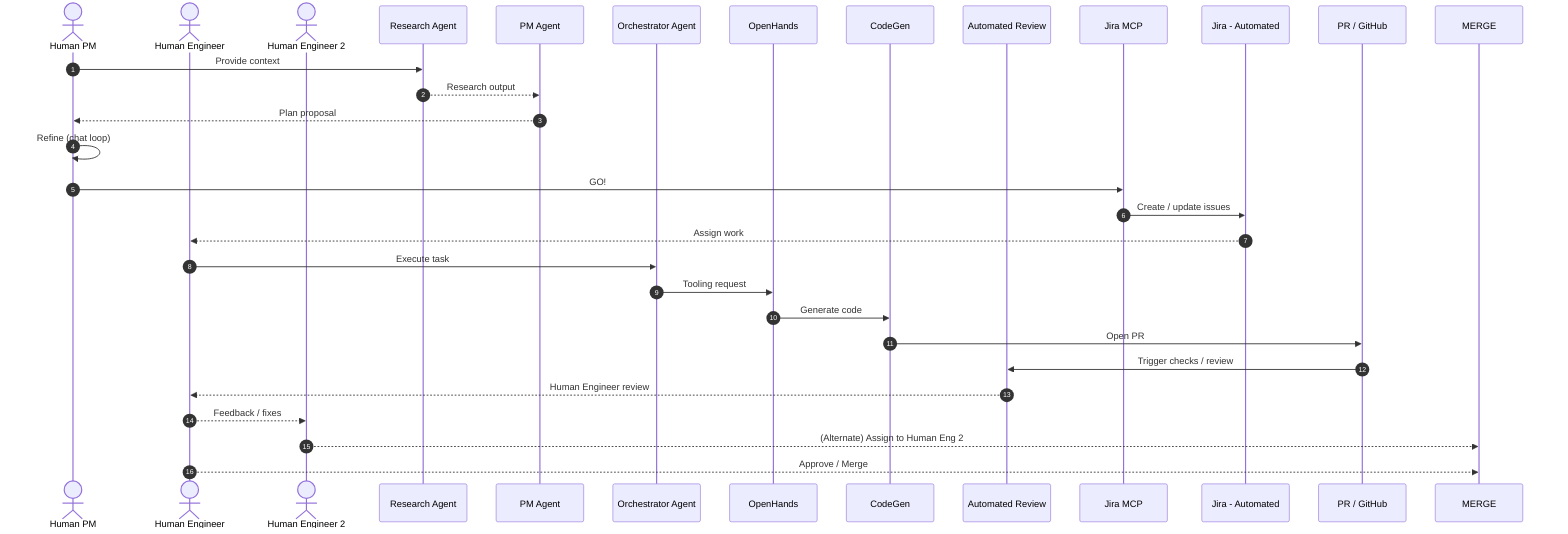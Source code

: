 sequenceDiagram
    autonumber

    %% Humans
    actor PM  as Human PM
    actor HE  as Human Engineer
    actor HE2 as Human Engineer 2

    %% Agents
    participant RA as Research Agent
    participant PMA  as PM Agent
    participant EX   as Orchestrator Agent
    participant OH   as OpenHands
    participant CG   as CodeGen
    participant AR   as Automated Review

    %% Systems
    participant JMC  as Jira MCP
    participant J    as Jira - Automated
    participant GH   as PR / GitHub

    %% Flow
    PM->>RA: Provide context
    RA-->>PMA: Research output
    PMA-->>PM: Plan proposal
    PM->>PM: Refine (chat loop)
    PM->>JMC: GO!
    JMC->>J: Create / update issues
    J-->>HE: Assign work
    HE->>EX: Execute task
    EX->>OH: Tooling request
    OH->>CG: Generate code
    CG->>GH: Open PR
    GH->>AR: Trigger checks / review
    AR-->>HE: Human Engineer review
    HE-->>HE2: Feedback / fixes
    HE2-->>MERGE: (Alternate) Assign to Human Eng 2
    HE-->>MERGE: Approve / Merge